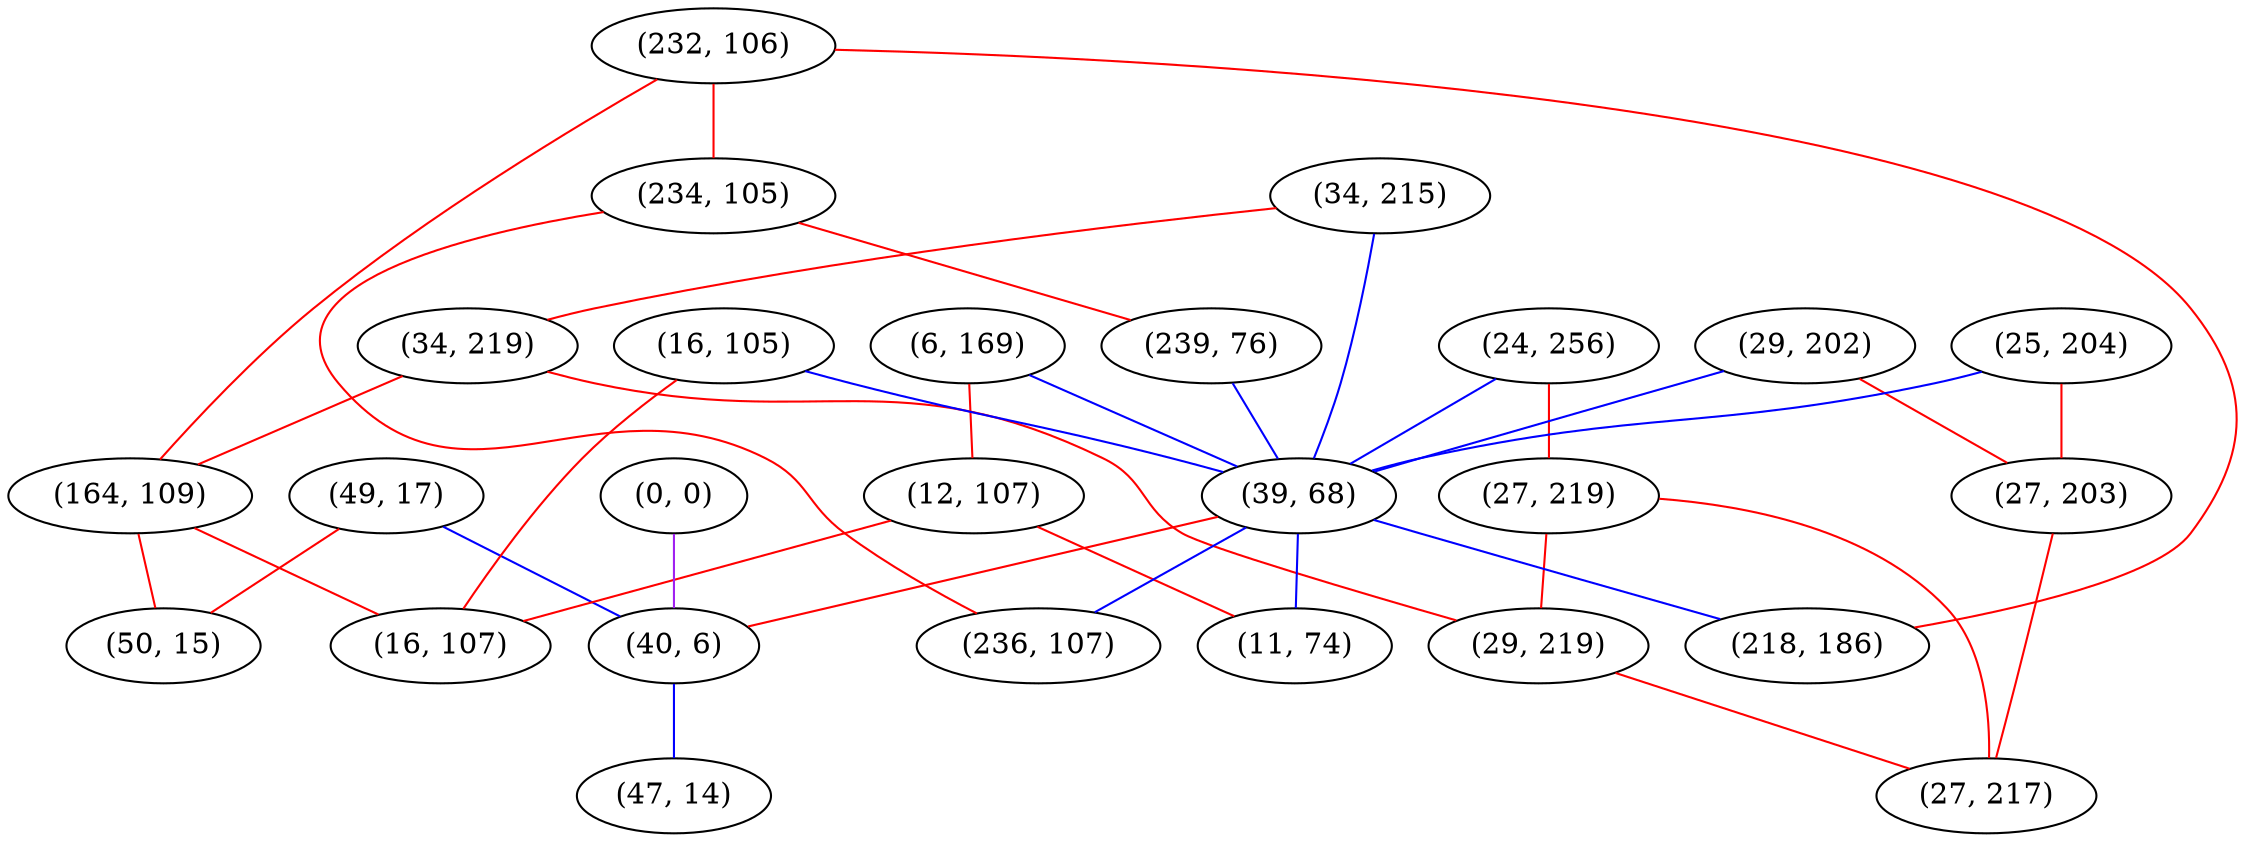 graph "" {
"(34, 215)";
"(6, 169)";
"(24, 256)";
"(34, 219)";
"(49, 17)";
"(27, 219)";
"(16, 105)";
"(29, 202)";
"(232, 106)";
"(164, 109)";
"(12, 107)";
"(234, 105)";
"(239, 76)";
"(0, 0)";
"(16, 107)";
"(25, 204)";
"(39, 68)";
"(27, 203)";
"(236, 107)";
"(40, 6)";
"(29, 219)";
"(11, 74)";
"(218, 186)";
"(27, 217)";
"(50, 15)";
"(47, 14)";
"(34, 215)" -- "(39, 68)"  [color=blue, key=0, weight=3];
"(34, 215)" -- "(34, 219)"  [color=red, key=0, weight=1];
"(6, 169)" -- "(39, 68)"  [color=blue, key=0, weight=3];
"(6, 169)" -- "(12, 107)"  [color=red, key=0, weight=1];
"(24, 256)" -- "(39, 68)"  [color=blue, key=0, weight=3];
"(24, 256)" -- "(27, 219)"  [color=red, key=0, weight=1];
"(34, 219)" -- "(164, 109)"  [color=red, key=0, weight=1];
"(34, 219)" -- "(29, 219)"  [color=red, key=0, weight=1];
"(49, 17)" -- "(50, 15)"  [color=red, key=0, weight=1];
"(49, 17)" -- "(40, 6)"  [color=blue, key=0, weight=3];
"(27, 219)" -- "(27, 217)"  [color=red, key=0, weight=1];
"(27, 219)" -- "(29, 219)"  [color=red, key=0, weight=1];
"(16, 105)" -- "(39, 68)"  [color=blue, key=0, weight=3];
"(16, 105)" -- "(16, 107)"  [color=red, key=0, weight=1];
"(29, 202)" -- "(39, 68)"  [color=blue, key=0, weight=3];
"(29, 202)" -- "(27, 203)"  [color=red, key=0, weight=1];
"(232, 106)" -- "(164, 109)"  [color=red, key=0, weight=1];
"(232, 106)" -- "(234, 105)"  [color=red, key=0, weight=1];
"(232, 106)" -- "(218, 186)"  [color=red, key=0, weight=1];
"(164, 109)" -- "(50, 15)"  [color=red, key=0, weight=1];
"(164, 109)" -- "(16, 107)"  [color=red, key=0, weight=1];
"(12, 107)" -- "(11, 74)"  [color=red, key=0, weight=1];
"(12, 107)" -- "(16, 107)"  [color=red, key=0, weight=1];
"(234, 105)" -- "(239, 76)"  [color=red, key=0, weight=1];
"(234, 105)" -- "(236, 107)"  [color=red, key=0, weight=1];
"(239, 76)" -- "(39, 68)"  [color=blue, key=0, weight=3];
"(0, 0)" -- "(40, 6)"  [color=purple, key=0, weight=4];
"(25, 204)" -- "(39, 68)"  [color=blue, key=0, weight=3];
"(25, 204)" -- "(27, 203)"  [color=red, key=0, weight=1];
"(39, 68)" -- "(218, 186)"  [color=blue, key=0, weight=3];
"(39, 68)" -- "(11, 74)"  [color=blue, key=0, weight=3];
"(39, 68)" -- "(236, 107)"  [color=blue, key=0, weight=3];
"(39, 68)" -- "(40, 6)"  [color=red, key=0, weight=1];
"(27, 203)" -- "(27, 217)"  [color=red, key=0, weight=1];
"(40, 6)" -- "(47, 14)"  [color=blue, key=0, weight=3];
"(29, 219)" -- "(27, 217)"  [color=red, key=0, weight=1];
}
